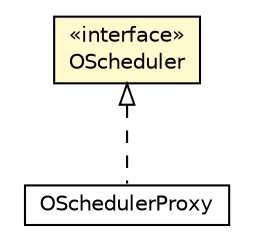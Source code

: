 #!/usr/local/bin/dot
#
# Class diagram 
# Generated by UMLGraph version R5_6-24-gf6e263 (http://www.umlgraph.org/)
#

digraph G {
	edge [fontname="Helvetica",fontsize=10,labelfontname="Helvetica",labelfontsize=10];
	node [fontname="Helvetica",fontsize=10,shape=plaintext];
	nodesep=0.25;
	ranksep=0.5;
	// com.orientechnologies.orient.core.schedule.OSchedulerProxy
	c6482389 [label=<<table title="com.orientechnologies.orient.core.schedule.OSchedulerProxy" border="0" cellborder="1" cellspacing="0" cellpadding="2" port="p" href="./OSchedulerProxy.html">
		<tr><td><table border="0" cellspacing="0" cellpadding="1">
<tr><td align="center" balign="center"> OSchedulerProxy </td></tr>
		</table></td></tr>
		</table>>, URL="./OSchedulerProxy.html", fontname="Helvetica", fontcolor="black", fontsize=10.0];
	// com.orientechnologies.orient.core.schedule.OScheduler
	c6482391 [label=<<table title="com.orientechnologies.orient.core.schedule.OScheduler" border="0" cellborder="1" cellspacing="0" cellpadding="2" port="p" bgcolor="lemonChiffon" href="./OScheduler.html">
		<tr><td><table border="0" cellspacing="0" cellpadding="1">
<tr><td align="center" balign="center"> &#171;interface&#187; </td></tr>
<tr><td align="center" balign="center"> OScheduler </td></tr>
		</table></td></tr>
		</table>>, URL="./OScheduler.html", fontname="Helvetica", fontcolor="black", fontsize=10.0];
	//com.orientechnologies.orient.core.schedule.OSchedulerProxy implements com.orientechnologies.orient.core.schedule.OScheduler
	c6482391:p -> c6482389:p [dir=back,arrowtail=empty,style=dashed];
}

